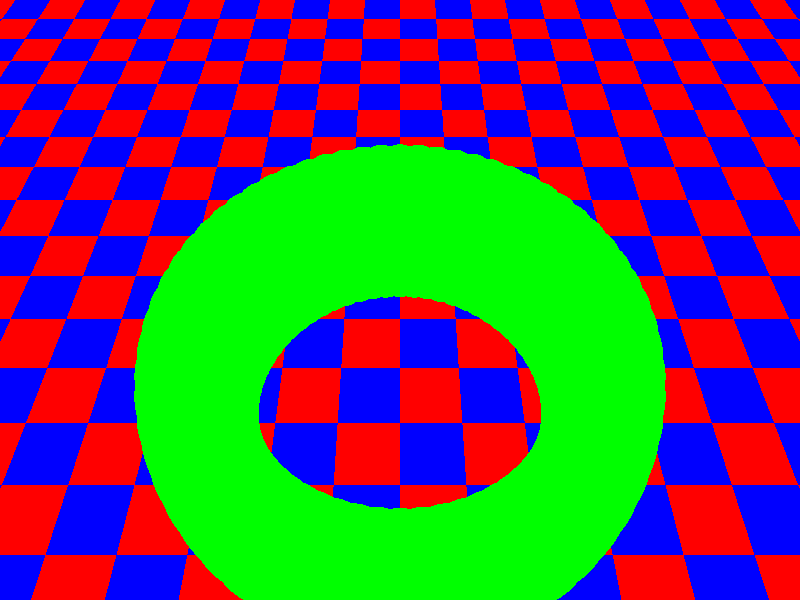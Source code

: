  /* ---------------------------------------------------------*/  
 /*      Prosty program rysujący obraz oświetlonej kuli      */
 /* ---------------------------------------------------------*/
 
 #include "colors.inc"      /* włączenie pliku zawierającego */
                            /* predefiniowane elementy sceny */
 

 background { color Cyan }  /* określenie koloru tła */
  
  
 camera                     /* określenie pozycji obserwatora */ 
                            /* i sposobu patrzenia na obiekt */
 {
    location <0, 8, -3>
    look_at  <0, 1,  2>
 } 
  

 #declare Count = 1;   
 #declare Number = 64;  
 #declare Ang = 360/Number;  
 
 /* Deklaracja i ustawienie wartości liczby przebiegów pętli*/
 #while (Count < Number+1) /* Sprawdzenie warunku końca pętli*/
 
    sphere /* definicja obiektu */
    {
        <-2, 1, 0>  0.5
        texture{pigment { color Green }} 
        scale <1,2.5,1>
        rotate <0,Ang*Count,0>
    }  
 
    #declare Count= Count+1; /* Zwiększenie licznika petli*/
 #end /* Koniec pętli*/
 
 
 plane /* nazwa obiektu */
 {
    <0, 1, 0>, -1 /* parametry opisujące płaszczyznę */
    pigment {checker color Red,color Blue }
    /*(czerwono - niebieska szachownica) */
 }

 
 light_source { <2, 2, -3> color Red }   /* definicja oświetlenia sceny */ 
 light_source { <1, 2, -1> color Green }   /* definicja oświetlenia sceny */ 
